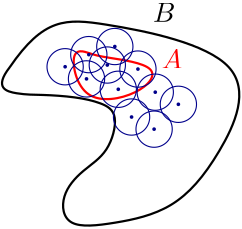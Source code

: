 <?xml version="1.0"?>
<!DOCTYPE ipe SYSTEM "ipe.dtd">
<ipe version="70218" creator="Ipe 7.2.23">
<info created="D:20220115092028" modified="D:20220325083228"/>
<ipestyle name="basic">
<symbol name="arrow/arc(spx)">
<path stroke="sym-stroke" fill="sym-stroke" pen="sym-pen">
0 0 m
-1 0.333 l
-1 -0.333 l
h
</path>
</symbol>
<symbol name="arrow/farc(spx)">
<path stroke="sym-stroke" fill="white" pen="sym-pen">
0 0 m
-1 0.333 l
-1 -0.333 l
h
</path>
</symbol>
<symbol name="arrow/ptarc(spx)">
<path stroke="sym-stroke" fill="sym-stroke" pen="sym-pen">
0 0 m
-1 0.333 l
-0.8 0 l
-1 -0.333 l
h
</path>
</symbol>
<symbol name="arrow/fptarc(spx)">
<path stroke="sym-stroke" fill="white" pen="sym-pen">
0 0 m
-1 0.333 l
-0.8 0 l
-1 -0.333 l
h
</path>
</symbol>
<symbol name="mark/circle(sx)" transformations="translations">
<path fill="sym-stroke">
0.6 0 0 0.6 0 0 e
0.4 0 0 0.4 0 0 e
</path>
</symbol>
<symbol name="mark/disk(sx)" transformations="translations">
<path fill="sym-stroke">
0.6 0 0 0.6 0 0 e
</path>
</symbol>
<symbol name="mark/fdisk(sfx)" transformations="translations">
<group>
<path fill="sym-fill">
0.5 0 0 0.5 0 0 e
</path>
<path fill="sym-stroke" fillrule="eofill">
0.6 0 0 0.6 0 0 e
0.4 0 0 0.4 0 0 e
</path>
</group>
</symbol>
<symbol name="mark/box(sx)" transformations="translations">
<path fill="sym-stroke" fillrule="eofill">
-0.6 -0.6 m
0.6 -0.6 l
0.6 0.6 l
-0.6 0.6 l
h
-0.4 -0.4 m
0.4 -0.4 l
0.4 0.4 l
-0.4 0.4 l
h
</path>
</symbol>
<symbol name="mark/square(sx)" transformations="translations">
<path fill="sym-stroke">
-0.6 -0.6 m
0.6 -0.6 l
0.6 0.6 l
-0.6 0.6 l
h
</path>
</symbol>
<symbol name="mark/fsquare(sfx)" transformations="translations">
<group>
<path fill="sym-fill">
-0.5 -0.5 m
0.5 -0.5 l
0.5 0.5 l
-0.5 0.5 l
h
</path>
<path fill="sym-stroke" fillrule="eofill">
-0.6 -0.6 m
0.6 -0.6 l
0.6 0.6 l
-0.6 0.6 l
h
-0.4 -0.4 m
0.4 -0.4 l
0.4 0.4 l
-0.4 0.4 l
h
</path>
</group>
</symbol>
<symbol name="mark/cross(sx)" transformations="translations">
<group>
<path fill="sym-stroke">
-0.43 -0.57 m
0.57 0.43 l
0.43 0.57 l
-0.57 -0.43 l
h
</path>
<path fill="sym-stroke">
-0.43 0.57 m
0.57 -0.43 l
0.43 -0.57 l
-0.57 0.43 l
h
</path>
</group>
</symbol>
<symbol name="arrow/fnormal(spx)">
<path stroke="sym-stroke" fill="white" pen="sym-pen">
0 0 m
-1 0.333 l
-1 -0.333 l
h
</path>
</symbol>
<symbol name="arrow/pointed(spx)">
<path stroke="sym-stroke" fill="sym-stroke" pen="sym-pen">
0 0 m
-1 0.333 l
-0.8 0 l
-1 -0.333 l
h
</path>
</symbol>
<symbol name="arrow/fpointed(spx)">
<path stroke="sym-stroke" fill="white" pen="sym-pen">
0 0 m
-1 0.333 l
-0.8 0 l
-1 -0.333 l
h
</path>
</symbol>
<symbol name="arrow/linear(spx)">
<path stroke="sym-stroke" pen="sym-pen">
-1 0.333 m
0 0 l
-1 -0.333 l
</path>
</symbol>
<symbol name="arrow/fdouble(spx)">
<path stroke="sym-stroke" fill="white" pen="sym-pen">
0 0 m
-1 0.333 l
-1 -0.333 l
h
-1 0 m
-2 0.333 l
-2 -0.333 l
h
</path>
</symbol>
<symbol name="arrow/double(spx)">
<path stroke="sym-stroke" fill="sym-stroke" pen="sym-pen">
0 0 m
-1 0.333 l
-1 -0.333 l
h
-1 0 m
-2 0.333 l
-2 -0.333 l
h
</path>
</symbol>
<symbol name="arrow/mid-normal(spx)">
<path stroke="sym-stroke" fill="sym-stroke" pen="sym-pen">
0.5 0 m
-0.5 0.333 l
-0.5 -0.333 l
h
</path>
</symbol>
<symbol name="arrow/mid-fnormal(spx)">
<path stroke="sym-stroke" fill="white" pen="sym-pen">
0.5 0 m
-0.5 0.333 l
-0.5 -0.333 l
h
</path>
</symbol>
<symbol name="arrow/mid-pointed(spx)">
<path stroke="sym-stroke" fill="sym-stroke" pen="sym-pen">
0.5 0 m
-0.5 0.333 l
-0.3 0 l
-0.5 -0.333 l
h
</path>
</symbol>
<symbol name="arrow/mid-fpointed(spx)">
<path stroke="sym-stroke" fill="white" pen="sym-pen">
0.5 0 m
-0.5 0.333 l
-0.3 0 l
-0.5 -0.333 l
h
</path>
</symbol>
<symbol name="arrow/mid-double(spx)">
<path stroke="sym-stroke" fill="sym-stroke" pen="sym-pen">
1 0 m
0 0.333 l
0 -0.333 l
h
0 0 m
-1 0.333 l
-1 -0.333 l
h
</path>
</symbol>
<symbol name="arrow/mid-fdouble(spx)">
<path stroke="sym-stroke" fill="white" pen="sym-pen">
1 0 m
0 0.333 l
0 -0.333 l
h
0 0 m
-1 0.333 l
-1 -0.333 l
h
</path>
</symbol>
<anglesize name="22.5 deg" value="22.5"/>
<anglesize name="30 deg" value="30"/>
<anglesize name="45 deg" value="45"/>
<anglesize name="60 deg" value="60"/>
<anglesize name="90 deg" value="90"/>
<arrowsize name="large" value="10"/>
<arrowsize name="small" value="5"/>
<arrowsize name="tiny" value="3"/>
<color name="blue" value="0 0 1"/>
<color name="brown" value="0.647 0.165 0.165"/>
<color name="darkblue" value="0 0 0.545"/>
<color name="darkcyan" value="0 0.545 0.545"/>
<color name="darkgray" value="0.663"/>
<color name="darkgreen" value="0 0.392 0"/>
<color name="darkmagenta" value="0.545 0 0.545"/>
<color name="darkorange" value="1 0.549 0"/>
<color name="darkred" value="0.545 0 0"/>
<color name="gold" value="1 0.843 0"/>
<color name="gray" value="0.745"/>
<color name="green" value="0 1 0"/>
<color name="lightblue" value="0.678 0.847 0.902"/>
<color name="lightcyan" value="0.878 1 1"/>
<color name="lightgray" value="0.827"/>
<color name="lightgreen" value="0.565 0.933 0.565"/>
<color name="lightyellow" value="1 1 0.878"/>
<color name="navy" value="0 0 0.502"/>
<color name="orange" value="1 0.647 0"/>
<color name="pink" value="1 0.753 0.796"/>
<color name="purple" value="0.627 0.125 0.941"/>
<color name="red" value="1 0 0"/>
<color name="seagreen" value="0.18 0.545 0.341"/>
<color name="turquoise" value="0.251 0.878 0.816"/>
<color name="violet" value="0.933 0.51 0.933"/>
<color name="yellow" value="1 1 0"/>
<dashstyle name="dash dot dotted" value="[4 2 1 2 1 2] 0"/>
<dashstyle name="dash dotted" value="[4 2 1 2] 0"/>
<dashstyle name="dashed" value="[4] 0"/>
<dashstyle name="dotted" value="[1 3] 0"/>
<gridsize name="10 pts (~3.5 mm)" value="10"/>
<gridsize name="14 pts (~5 mm)" value="14"/>
<gridsize name="16 pts (~6 mm)" value="16"/>
<gridsize name="20 pts (~7 mm)" value="20"/>
<gridsize name="28 pts (~10 mm)" value="28"/>
<gridsize name="32 pts (~12 mm)" value="32"/>
<gridsize name="4 pts" value="4"/>
<gridsize name="56 pts (~20 mm)" value="56"/>
<gridsize name="8 pts (~3 mm)" value="8"/>
<opacity name="10%" value="0.1"/>
<opacity name="30%" value="0.3"/>
<opacity name="50%" value="0.5"/>
<opacity name="75%" value="0.75"/>
<pen name="fat" value="1.2"/>
<pen name="heavier" value="0.8"/>
<pen name="ultrafat" value="2"/>
<symbolsize name="large" value="5"/>
<symbolsize name="small" value="2"/>
<symbolsize name="tiny" value="1.1"/>
<textsize name="Huge" value="\Huge"/>
<textsize name="LARGE" value="\LARGE"/>
<textsize name="Large" value="\Large"/>
<textsize name="footnote" value="\footnotesize"/>
<textsize name="huge" value="\huge"/>
<textsize name="large" value="\large"/>
<textsize name="small" value="\small"/>
<textsize name="tiny" value="\tiny"/>
<textstyle name="center" begin="\begin{center}" end="\end{center}"/>
<textstyle name="item" begin="\begin{itemize}\item{}" end="\end{itemize}"/>
<textstyle name="itemize" begin="\begin{itemize}" end="\end{itemize}"/>
<tiling name="falling" angle="-60" step="4" width="1"/>
<tiling name="rising" angle="30" step="4" width="1"/>
</ipestyle>
<page>
<layer name="alpha"/>
<view layers="alpha" active="alpha"/>
<path layer="alpha" matrix="1 0 0 1 68.4317 -35.1518" stroke="red" pen="heavier">
124.541 614.012
129.117 592.38
150.749 596.124
159.277 606.94
136.397 610.06
133.069 611.1 u
</path>
<path stroke="black" pen="heavier">
171.965 571.164 m
184.237 589.052
200.045 588.636
264.316 575.324
247.26 537.884
231.036 519.372
209.197 514.796
191.725 512.924
190.061 525.196
198.173 534.348
207.741 540.172
211.485 554.732
205.037 558.476
195.885 560.556
183.197 561.388
175.501 561.18
166.141 563.676
171.965 571.164 c
</path>
<text matrix="1 0 0 1 0.207999 -3.11998" transformations="translations" pos="223.34 590.716" stroke="black" type="label" width="8.057" height="6.808" depth="0" valign="baseline" style="math">B</text>
<path matrix="1 0 0 1 24.7516 -25.5841" stroke="darkblue">
6.52799 0 0 6.52799 167.181 596.956 e
</path>
<use matrix="1 0 0 1 24.7516 -25.5841" name="mark/disk(sx)" pos="167.181 596.956" size="tiny" stroke="darkblue"/>
<path matrix="1 0 0 1 33.2796 -21.2161" stroke="darkblue">
6.52799 0 0 6.52799 167.181 596.956 e
</path>
<use matrix="1 0 0 1 33.2796 -21.2161" name="mark/disk(sx)" pos="167.181 596.956" size="tiny" stroke="darkblue"/>
<path matrix="1 0 0 1 32.4476 -29.9521" stroke="darkblue">
6.52799 0 0 6.52799 167.181 596.956 e
</path>
<use matrix="1 0 0 1 32.4476 -29.9521" name="mark/disk(sx)" pos="167.181 596.956" size="tiny" stroke="darkblue"/>
<path matrix="1 0 0 1 43.8875 -33.6961" stroke="darkblue">
6.52799 0 0 6.52799 167.181 596.956 e
</path>
<use matrix="1 0 0 1 43.8875 -33.6961" name="mark/disk(sx)" pos="167.181 596.956" size="tiny" stroke="darkblue"/>
<path matrix="1 0 0 1 48.6715 -43.68" stroke="darkblue">
6.52799 0 0 6.52799 167.181 596.956 e
</path>
<use matrix="1 0 0 1 48.6715 -43.68" name="mark/disk(sx)" pos="167.181 596.956" size="tiny" stroke="darkblue"/>
<path matrix="1 0 0 1 56.7835 -48.048" stroke="darkblue">
6.52799 0 0 6.52799 167.181 596.956 e
</path>
<use matrix="1 0 0 1 56.7835 -48.048" name="mark/disk(sx)" pos="167.181 596.956" size="tiny" stroke="darkblue"/>
<path matrix="1 0 0 1 65.5194 -39.104" stroke="darkblue">
6.52799 0 0 6.52799 167.181 596.956 e
</path>
<use matrix="1 0 0 1 65.5194 -39.104" name="mark/disk(sx)" pos="167.181 596.956" size="tiny" stroke="darkblue"/>
<path matrix="1 0 0 1 57.1995 -34.7361" stroke="darkblue">
6.52799 0 0 6.52799 167.181 596.956 e
</path>
<use matrix="1 0 0 1 57.1995 -34.7361" name="mark/disk(sx)" pos="167.181 596.956" size="tiny" stroke="darkblue"/>
<path matrix="1 0 0 1 50.9595 -26.4161" stroke="darkblue">
6.52799 0 0 6.52799 167.181 596.956 e
</path>
<use matrix="1 0 0 1 50.9595 -26.4161" name="mark/disk(sx)" pos="167.181 596.956" size="tiny" stroke="darkblue"/>
<path matrix="1 0 0 1 42.6395 -18.3042" stroke="darkblue">
6.52799 0 0 6.52799 167.181 596.956 e
</path>
<use matrix="1 0 0 1 42.6395 -18.3042" name="mark/disk(sx)" pos="167.181 596.956" size="tiny" stroke="darkblue"/>
<path matrix="1 0 0 1 39.9355 -24.9601" stroke="darkblue">
6.52799 0 0 6.52799 167.181 596.956 e
</path>
<use matrix="1 0 0 1 39.9355 -24.9601" name="mark/disk(sx)" pos="167.181 596.956" size="tiny" stroke="darkblue"/>
<text matrix="1 0 0 1 93.5995 -35.5678" transformations="translations" pos="133.069 606.316" stroke="red" type="label" width="7.472" height="6.808" depth="0" valign="baseline" style="math">A</text>
</page>
</ipe>
